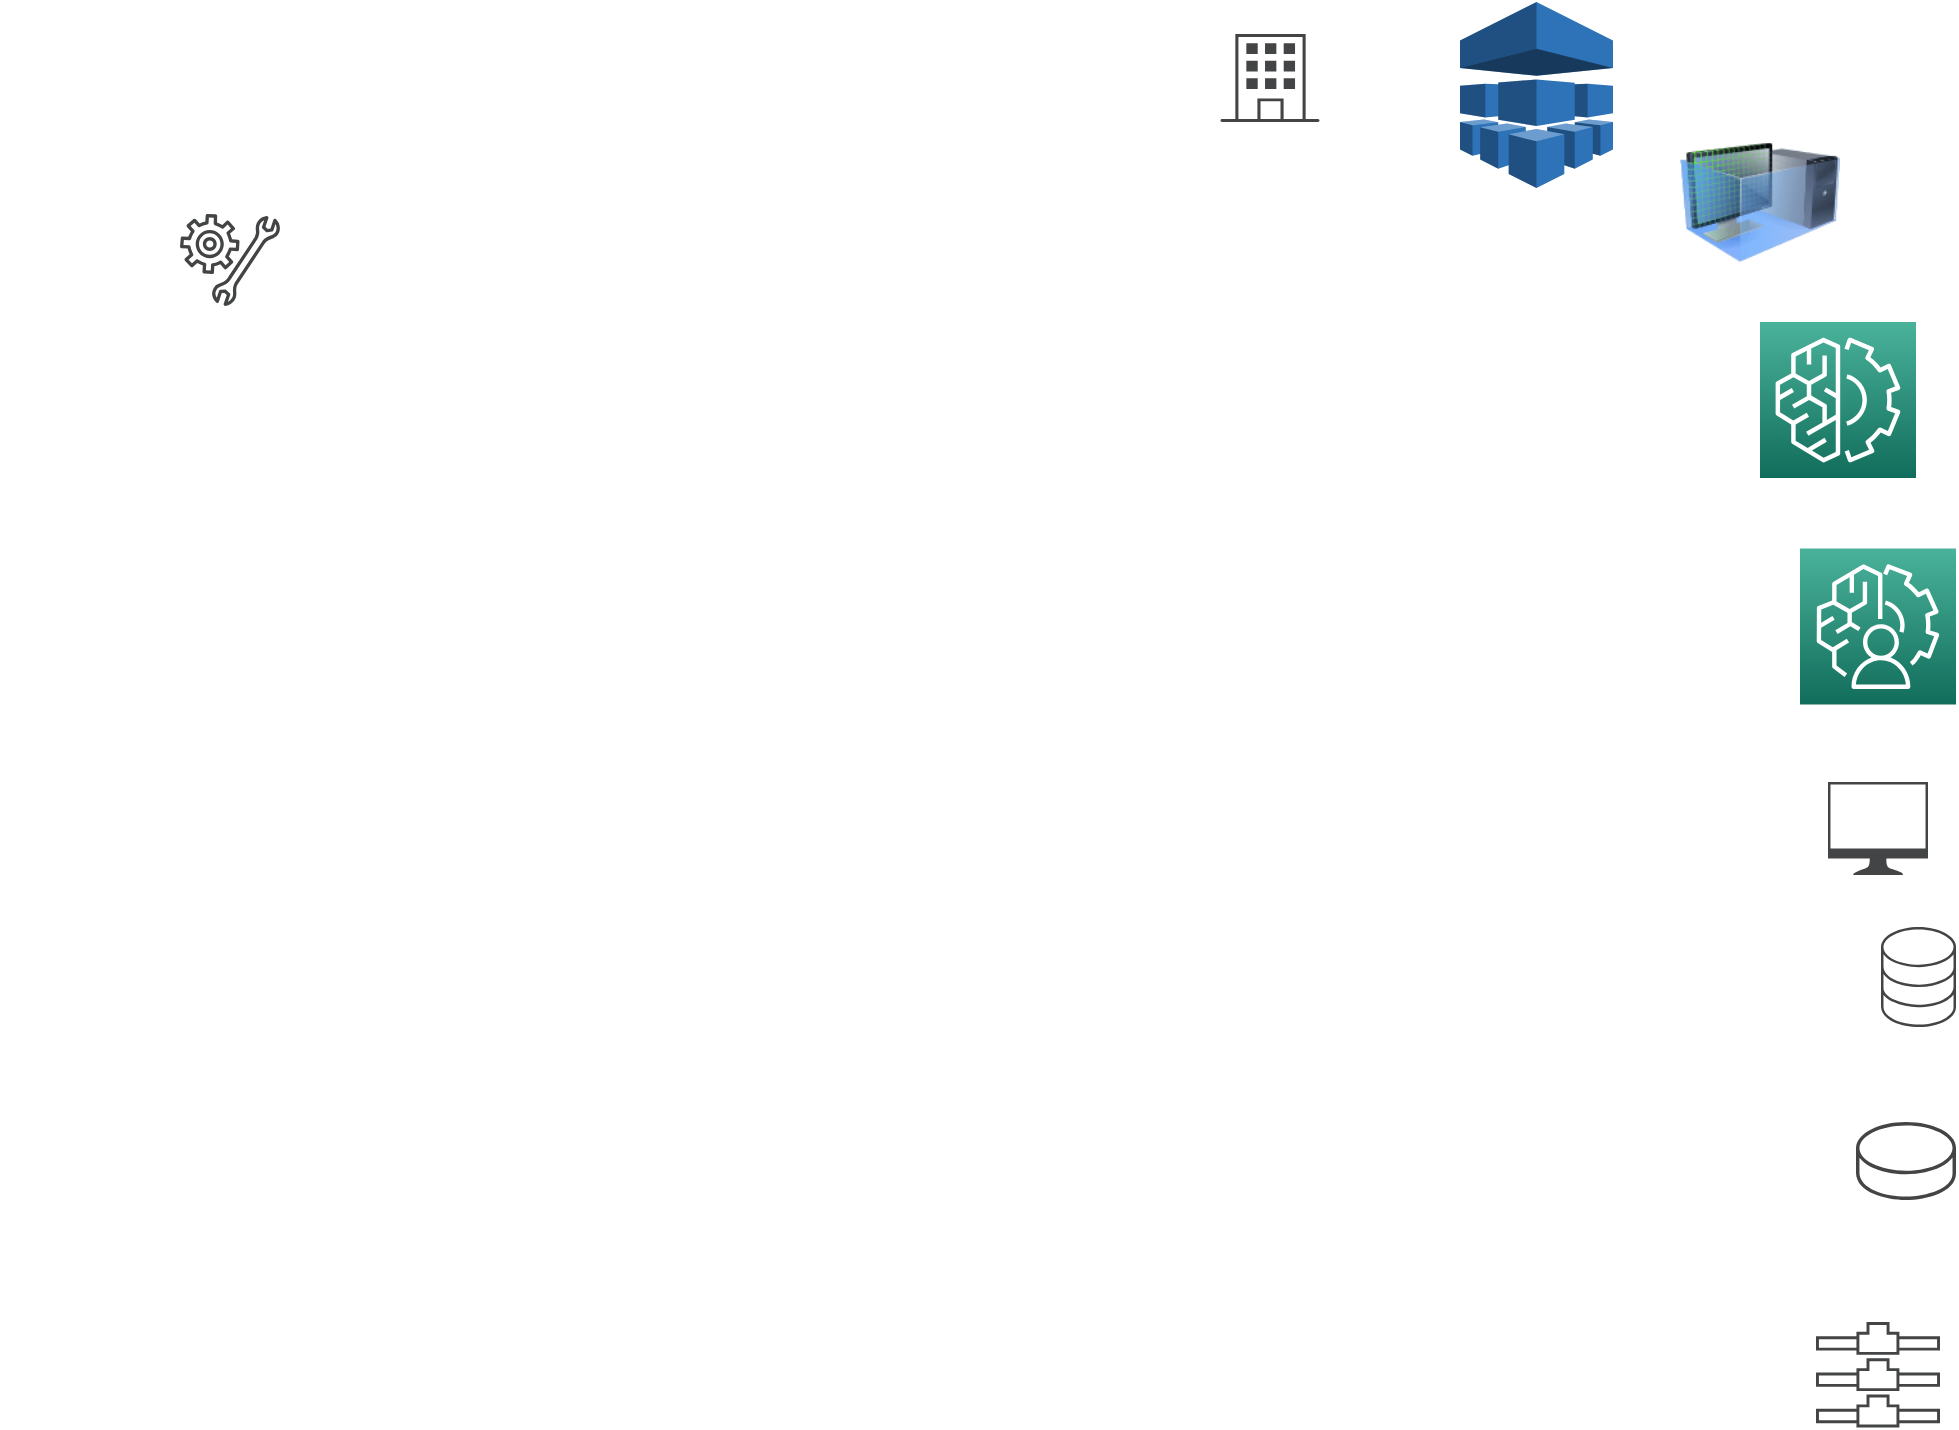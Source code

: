 <mxfile version="20.6.2" type="github">
  <diagram id="yXJzWfTtoKrT_K_Kohnl" name="Page-1">
    <mxGraphModel dx="1018" dy="1088" grid="1" gridSize="10" guides="1" tooltips="1" connect="1" arrows="1" fold="1" page="1" pageScale="1" pageWidth="1169" pageHeight="827" math="0" shadow="0">
      <root>
        <mxCell id="0" />
        <mxCell id="1" parent="0" />
        <mxCell id="hakwh56bfqvSgnkMD6rX-1" value="" style="sketch=0;points=[[0,0,0],[0.25,0,0],[0.5,0,0],[0.75,0,0],[1,0,0],[0,1,0],[0.25,1,0],[0.5,1,0],[0.75,1,0],[1,1,0],[0,0.25,0],[0,0.5,0],[0,0.75,0],[1,0.25,0],[1,0.5,0],[1,0.75,0]];outlineConnect=0;fontColor=#232F3E;gradientColor=#4AB29A;gradientDirection=north;fillColor=#116D5B;strokeColor=#ffffff;dashed=0;verticalLabelPosition=bottom;verticalAlign=top;align=center;html=1;fontSize=12;fontStyle=0;aspect=fixed;shape=mxgraph.aws4.resourceIcon;resIcon=mxgraph.aws4.machine_learning;" vertex="1" parent="1">
          <mxGeometry x="920" y="180" width="78" height="78" as="geometry" />
        </mxCell>
        <mxCell id="hakwh56bfqvSgnkMD6rX-2" value="" style="sketch=0;points=[[0,0,0],[0.25,0,0],[0.5,0,0],[0.75,0,0],[1,0,0],[0,1,0],[0.25,1,0],[0.5,1,0],[0.75,1,0],[1,1,0],[0,0.25,0],[0,0.5,0],[0,0.75,0],[1,0.25,0],[1,0.5,0],[1,0.75,0]];outlineConnect=0;fontColor=#232F3E;gradientColor=#4AB29A;gradientDirection=north;fillColor=#116D5B;strokeColor=#ffffff;dashed=0;verticalLabelPosition=bottom;verticalAlign=top;align=center;html=1;fontSize=12;fontStyle=0;aspect=fixed;shape=mxgraph.aws4.resourceIcon;resIcon=mxgraph.aws4.augmented_ai;" vertex="1" parent="1">
          <mxGeometry x="940" y="293.25" width="78" height="78" as="geometry" />
        </mxCell>
        <mxCell id="hakwh56bfqvSgnkMD6rX-3" value="" style="outlineConnect=0;dashed=0;verticalLabelPosition=bottom;verticalAlign=top;align=center;html=1;shape=mxgraph.aws3.machine_learning;fillColor=#2E73B8;gradientColor=none;" vertex="1" parent="1">
          <mxGeometry x="770" y="20" width="76.5" height="93" as="geometry" />
        </mxCell>
        <mxCell id="hakwh56bfqvSgnkMD6rX-4" value="" style="image;html=1;image=img/lib/clip_art/computers/Virtual_Machine_128x128.png" vertex="1" parent="1">
          <mxGeometry x="880" y="80" width="80" height="80" as="geometry" />
        </mxCell>
        <mxCell id="hakwh56bfqvSgnkMD6rX-5" value="" style="sketch=0;pointerEvents=1;shadow=0;dashed=0;html=1;strokeColor=none;fillColor=#434445;aspect=fixed;labelPosition=center;verticalLabelPosition=bottom;verticalAlign=top;align=center;outlineConnect=0;shape=mxgraph.vvd.guest_agent_customization;" vertex="1" parent="1">
          <mxGeometry x="130" y="126" width="50" height="46" as="geometry" />
        </mxCell>
        <mxCell id="hakwh56bfqvSgnkMD6rX-6" value="" style="sketch=0;pointerEvents=1;shadow=0;dashed=0;html=1;strokeColor=none;fillColor=#434445;aspect=fixed;labelPosition=center;verticalLabelPosition=bottom;verticalAlign=top;align=center;outlineConnect=0;shape=mxgraph.vvd.edge_gateway;" vertex="1" parent="1">
          <mxGeometry x="948" y="680" width="62" height="52.7" as="geometry" />
        </mxCell>
        <mxCell id="hakwh56bfqvSgnkMD6rX-7" value="" style="sketch=0;pointerEvents=1;shadow=0;dashed=0;html=1;strokeColor=none;fillColor=#434445;aspect=fixed;labelPosition=center;verticalLabelPosition=bottom;verticalAlign=top;align=center;outlineConnect=0;shape=mxgraph.vvd.monitor;" vertex="1" parent="1">
          <mxGeometry x="954" y="410" width="50" height="46.5" as="geometry" />
        </mxCell>
        <mxCell id="hakwh56bfqvSgnkMD6rX-8" value="" style="sketch=0;pointerEvents=1;shadow=0;dashed=0;html=1;strokeColor=none;fillColor=#434445;aspect=fixed;labelPosition=center;verticalLabelPosition=bottom;verticalAlign=top;align=center;outlineConnect=0;shape=mxgraph.vvd.storage;" vertex="1" parent="1">
          <mxGeometry x="980.5" y="482.5" width="37.5" height="50" as="geometry" />
        </mxCell>
        <mxCell id="hakwh56bfqvSgnkMD6rX-9" value="" style="sketch=0;pointerEvents=1;shadow=0;dashed=0;html=1;strokeColor=none;fillColor=#434445;aspect=fixed;labelPosition=center;verticalLabelPosition=bottom;verticalAlign=top;align=center;outlineConnect=0;shape=mxgraph.vvd.site;" vertex="1" parent="1">
          <mxGeometry x="650" y="36" width="50" height="44" as="geometry" />
        </mxCell>
        <mxCell id="hakwh56bfqvSgnkMD6rX-10" value="" style="sketch=0;pointerEvents=1;shadow=0;dashed=0;html=1;strokeColor=none;fillColor=#434445;aspect=fixed;labelPosition=center;verticalLabelPosition=bottom;verticalAlign=top;align=center;outlineConnect=0;shape=mxgraph.vvd.datastore;" vertex="1" parent="1">
          <mxGeometry x="968" y="580" width="50" height="39" as="geometry" />
        </mxCell>
        <mxCell id="hakwh56bfqvSgnkMD6rX-11" value="" style="shape=image;html=1;verticalAlign=top;verticalLabelPosition=bottom;labelBackgroundColor=#ffffff;imageAspect=0;aspect=fixed;image=https://cdn1.iconfinder.com/data/icons/competitive-strategy-and-corporate-training/512/589_Engine_industry_machine_motor_performance_game_gaming_genres_programing-128.png" vertex="1" parent="1">
          <mxGeometry x="40" y="286" width="128" height="128" as="geometry" />
        </mxCell>
      </root>
    </mxGraphModel>
  </diagram>
</mxfile>
